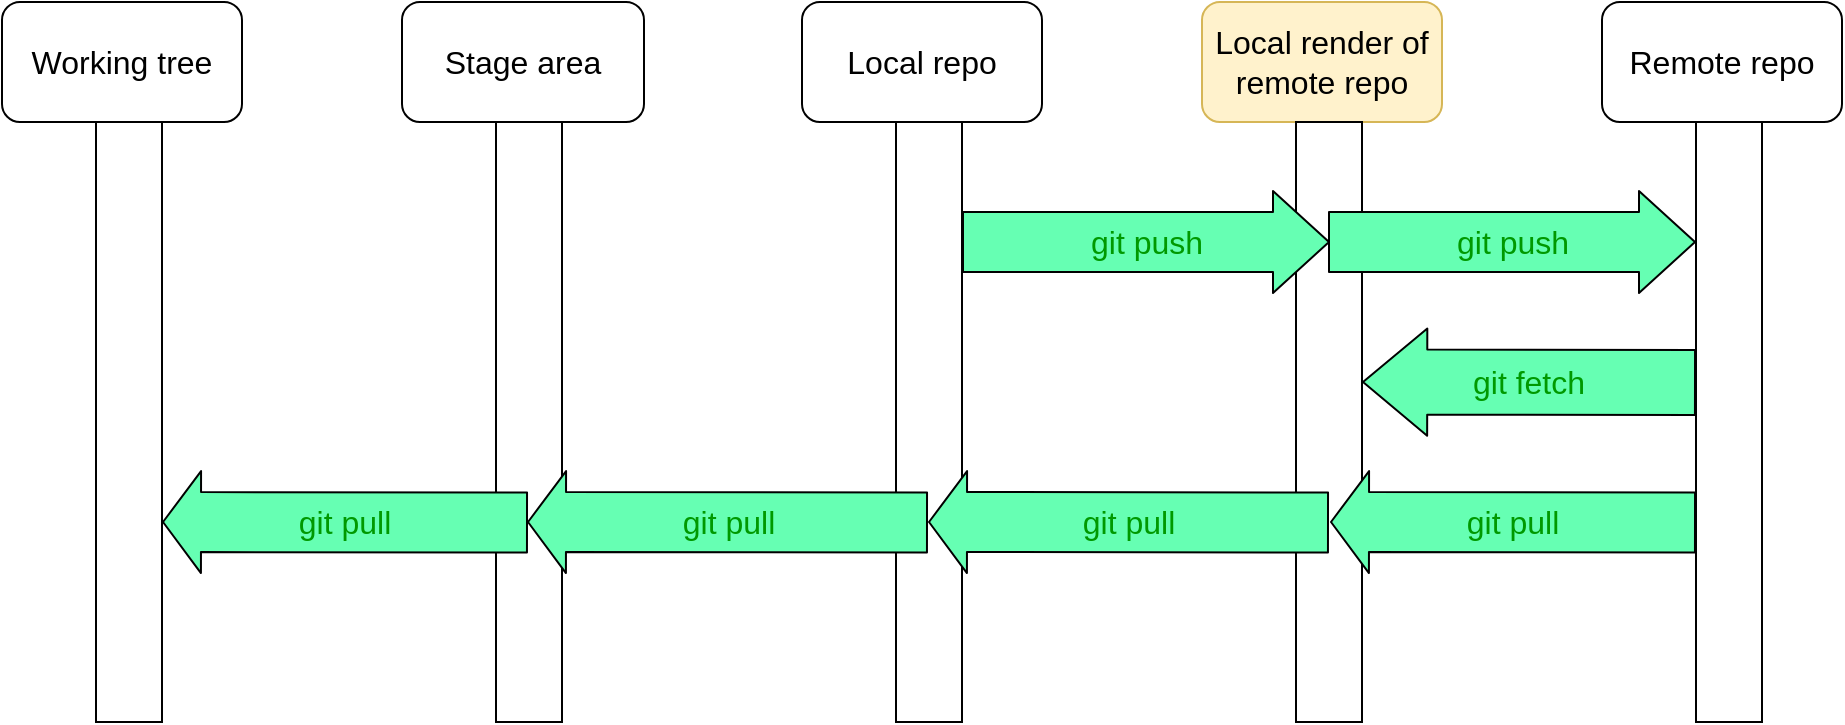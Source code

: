 <mxfile version="12.1.3" type="device" pages="1"><diagram id="7UydB9aWDGw2bEgtvklw" name="Page-1"><mxGraphModel dx="960" dy="882" grid="1" gridSize="10" guides="1" tooltips="1" connect="1" arrows="1" fold="1" page="1" pageScale="1" pageWidth="1169" pageHeight="827" math="0" shadow="0"><root><mxCell id="0"/><mxCell id="1" parent="0"/><mxCell id="lINo1w4QjSEPydlvOQjH-1" value="&lt;font style=&quot;font-size: 16px&quot;&gt;Working tree&lt;/font&gt;" style="rounded=1;whiteSpace=wrap;html=1;" parent="1" vertex="1"><mxGeometry x="40" y="200" width="120" height="60" as="geometry"/></mxCell><mxCell id="lINo1w4QjSEPydlvOQjH-2" value="" style="rounded=0;whiteSpace=wrap;html=1;" parent="1" vertex="1"><mxGeometry x="87" y="260" width="33" height="300" as="geometry"/></mxCell><mxCell id="lINo1w4QjSEPydlvOQjH-3" value="&lt;font style=&quot;font-size: 16px&quot;&gt;Stage area&lt;/font&gt;" style="rounded=1;whiteSpace=wrap;html=1;" parent="1" vertex="1"><mxGeometry x="240" y="200" width="121" height="60" as="geometry"/></mxCell><mxCell id="lINo1w4QjSEPydlvOQjH-4" value="" style="rounded=0;whiteSpace=wrap;html=1;" parent="1" vertex="1"><mxGeometry x="287" y="260" width="33" height="300" as="geometry"/></mxCell><mxCell id="lINo1w4QjSEPydlvOQjH-5" value="&lt;font style=&quot;font-size: 16px&quot;&gt;Local repo&lt;/font&gt;" style="rounded=1;whiteSpace=wrap;html=1;" parent="1" vertex="1"><mxGeometry x="440" y="200" width="120" height="60" as="geometry"/></mxCell><mxCell id="lINo1w4QjSEPydlvOQjH-6" value="" style="rounded=0;whiteSpace=wrap;html=1;" parent="1" vertex="1"><mxGeometry x="487" y="260" width="33" height="300" as="geometry"/></mxCell><mxCell id="lINo1w4QjSEPydlvOQjH-7" value="&lt;font style=&quot;font-size: 16px&quot;&gt;Local render of remote repo&lt;/font&gt;" style="rounded=1;whiteSpace=wrap;html=1;fillColor=#fff2cc;strokeColor=#d6b656;" parent="1" vertex="1"><mxGeometry x="640" y="200" width="120" height="60" as="geometry"/></mxCell><mxCell id="lINo1w4QjSEPydlvOQjH-8" value="" style="rounded=0;whiteSpace=wrap;html=1;" parent="1" vertex="1"><mxGeometry x="687" y="260" width="33" height="300" as="geometry"/></mxCell><mxCell id="YBa2IozyUCipUSMIN0k3-1" value="&lt;font style=&quot;font-size: 16px&quot;&gt;git push&lt;/font&gt;" style="shape=flexArrow;endArrow=classic;html=1;width=30;endSize=9;fillColor=#66FFB3;labelBackgroundColor=none;fontColor=#009900;" parent="1" edge="1"><mxGeometry width="50" height="50" relative="1" as="geometry"><mxPoint x="520" y="320" as="sourcePoint"/><mxPoint x="704" y="320" as="targetPoint"/></mxGeometry></mxCell><mxCell id="YBa2IozyUCipUSMIN0k3-2" value="&lt;font style=&quot;font-size: 16px&quot;&gt;git pull&lt;/font&gt;" style="shape=flexArrow;endArrow=none;html=1;entryX=0;entryY=0.118;entryDx=0;entryDy=0;entryPerimeter=0;width=30;endSize=9;startArrow=block;endFill=0;fillColor=#66FFB3;labelBackgroundColor=none;fontColor=#009900;" parent="1" edge="1"><mxGeometry width="50" height="50" relative="1" as="geometry"><mxPoint x="704" y="460" as="sourcePoint"/><mxPoint x="887" y="460.26" as="targetPoint"/></mxGeometry></mxCell><mxCell id="YBa2IozyUCipUSMIN0k3-3" value="&lt;span style=&quot;color: rgb(0, 153, 0); font-size: 16px;&quot;&gt;git pull&lt;/span&gt;" style="shape=flexArrow;endArrow=none;html=1;entryX=0;entryY=0.118;entryDx=0;entryDy=0;entryPerimeter=0;width=30;endSize=9;startArrow=block;endFill=0;fillColor=#66FFB3;labelBackgroundColor=none;" parent="1" edge="1"><mxGeometry width="50" height="50" relative="1" as="geometry"><mxPoint x="302.5" y="460" as="sourcePoint"/><mxPoint x="503" y="460.26" as="targetPoint"/></mxGeometry></mxCell><mxCell id="YBa2IozyUCipUSMIN0k3-5" value="&lt;span style=&quot;color: rgb(0, 153, 0); font-size: 16px;&quot;&gt;git pull&lt;/span&gt;" style="shape=flexArrow;endArrow=none;html=1;entryX=0;entryY=0.118;entryDx=0;entryDy=0;entryPerimeter=0;width=30;endSize=9;startArrow=block;endFill=0;fillColor=#66FFB3;labelBackgroundColor=none;" parent="1" edge="1"><mxGeometry width="50" height="50" relative="1" as="geometry"><mxPoint x="120" y="460" as="sourcePoint"/><mxPoint x="303" y="460.26" as="targetPoint"/></mxGeometry></mxCell><mxCell id="GNsV2wFuOuRmTAlYStO_-1" value="&lt;font style=&quot;font-size: 16px&quot;&gt;Remote repo&lt;/font&gt;" style="rounded=1;whiteSpace=wrap;html=1;" vertex="1" parent="1"><mxGeometry x="840" y="200" width="120" height="60" as="geometry"/></mxCell><mxCell id="GNsV2wFuOuRmTAlYStO_-2" value="" style="rounded=0;whiteSpace=wrap;html=1;" vertex="1" parent="1"><mxGeometry x="887" y="260" width="33" height="300" as="geometry"/></mxCell><mxCell id="GNsV2wFuOuRmTAlYStO_-3" value="&lt;span style=&quot;font-size: 16px;&quot;&gt;git push&lt;/span&gt;" style="shape=flexArrow;endArrow=classic;html=1;width=30;endSize=9;fillColor=#66FFB3;labelBackgroundColor=none;fontColor=#009900;" edge="1" parent="1"><mxGeometry width="50" height="50" relative="1" as="geometry"><mxPoint x="703" y="320" as="sourcePoint"/><mxPoint x="887" y="320" as="targetPoint"/></mxGeometry></mxCell><mxCell id="GNsV2wFuOuRmTAlYStO_-4" value="&lt;font style=&quot;font-size: 16px&quot;&gt;git fetch&lt;/font&gt;" style="shape=flexArrow;endArrow=none;html=1;entryX=0;entryY=0.118;entryDx=0;entryDy=0;entryPerimeter=0;width=32.571;endSize=9;startArrow=block;endFill=0;fillColor=#66FFB3;startSize=10.371;labelBackgroundColor=none;fontColor=#009900;" edge="1" parent="1"><mxGeometry width="50" height="50" relative="1" as="geometry"><mxPoint x="720" y="390" as="sourcePoint"/><mxPoint x="887" y="390.26" as="targetPoint"/></mxGeometry></mxCell><mxCell id="GNsV2wFuOuRmTAlYStO_-6" value="&lt;span style=&quot;color: rgb(0, 153, 0); font-size: 16px;&quot;&gt;git pull&lt;/span&gt;" style="shape=flexArrow;endArrow=none;html=1;entryX=0;entryY=0.118;entryDx=0;entryDy=0;entryPerimeter=0;width=30;endSize=9;startArrow=block;endFill=0;fillColor=#66FFB3;labelBackgroundColor=none;" edge="1" parent="1"><mxGeometry width="50" height="50" relative="1" as="geometry"><mxPoint x="503" y="460" as="sourcePoint"/><mxPoint x="703.5" y="460.26" as="targetPoint"/></mxGeometry></mxCell></root></mxGraphModel></diagram></mxfile>